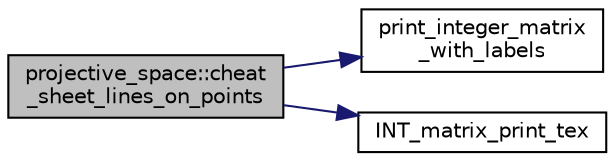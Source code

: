 digraph "projective_space::cheat_sheet_lines_on_points"
{
  edge [fontname="Helvetica",fontsize="10",labelfontname="Helvetica",labelfontsize="10"];
  node [fontname="Helvetica",fontsize="10",shape=record];
  rankdir="LR";
  Node90 [label="projective_space::cheat\l_sheet_lines_on_points",height=0.2,width=0.4,color="black", fillcolor="grey75", style="filled", fontcolor="black"];
  Node90 -> Node91 [color="midnightblue",fontsize="10",style="solid",fontname="Helvetica"];
  Node91 [label="print_integer_matrix\l_with_labels",height=0.2,width=0.4,color="black", fillcolor="white", style="filled",URL="$d5/db4/io__and__os_8h.html#a2bdc89ce87b4a61c848a4859d85c2f30"];
  Node90 -> Node92 [color="midnightblue",fontsize="10",style="solid",fontname="Helvetica"];
  Node92 [label="INT_matrix_print_tex",height=0.2,width=0.4,color="black", fillcolor="white", style="filled",URL="$d5/db4/io__and__os_8h.html#af68a4f4000e48d0778fbcb424707affb"];
}
